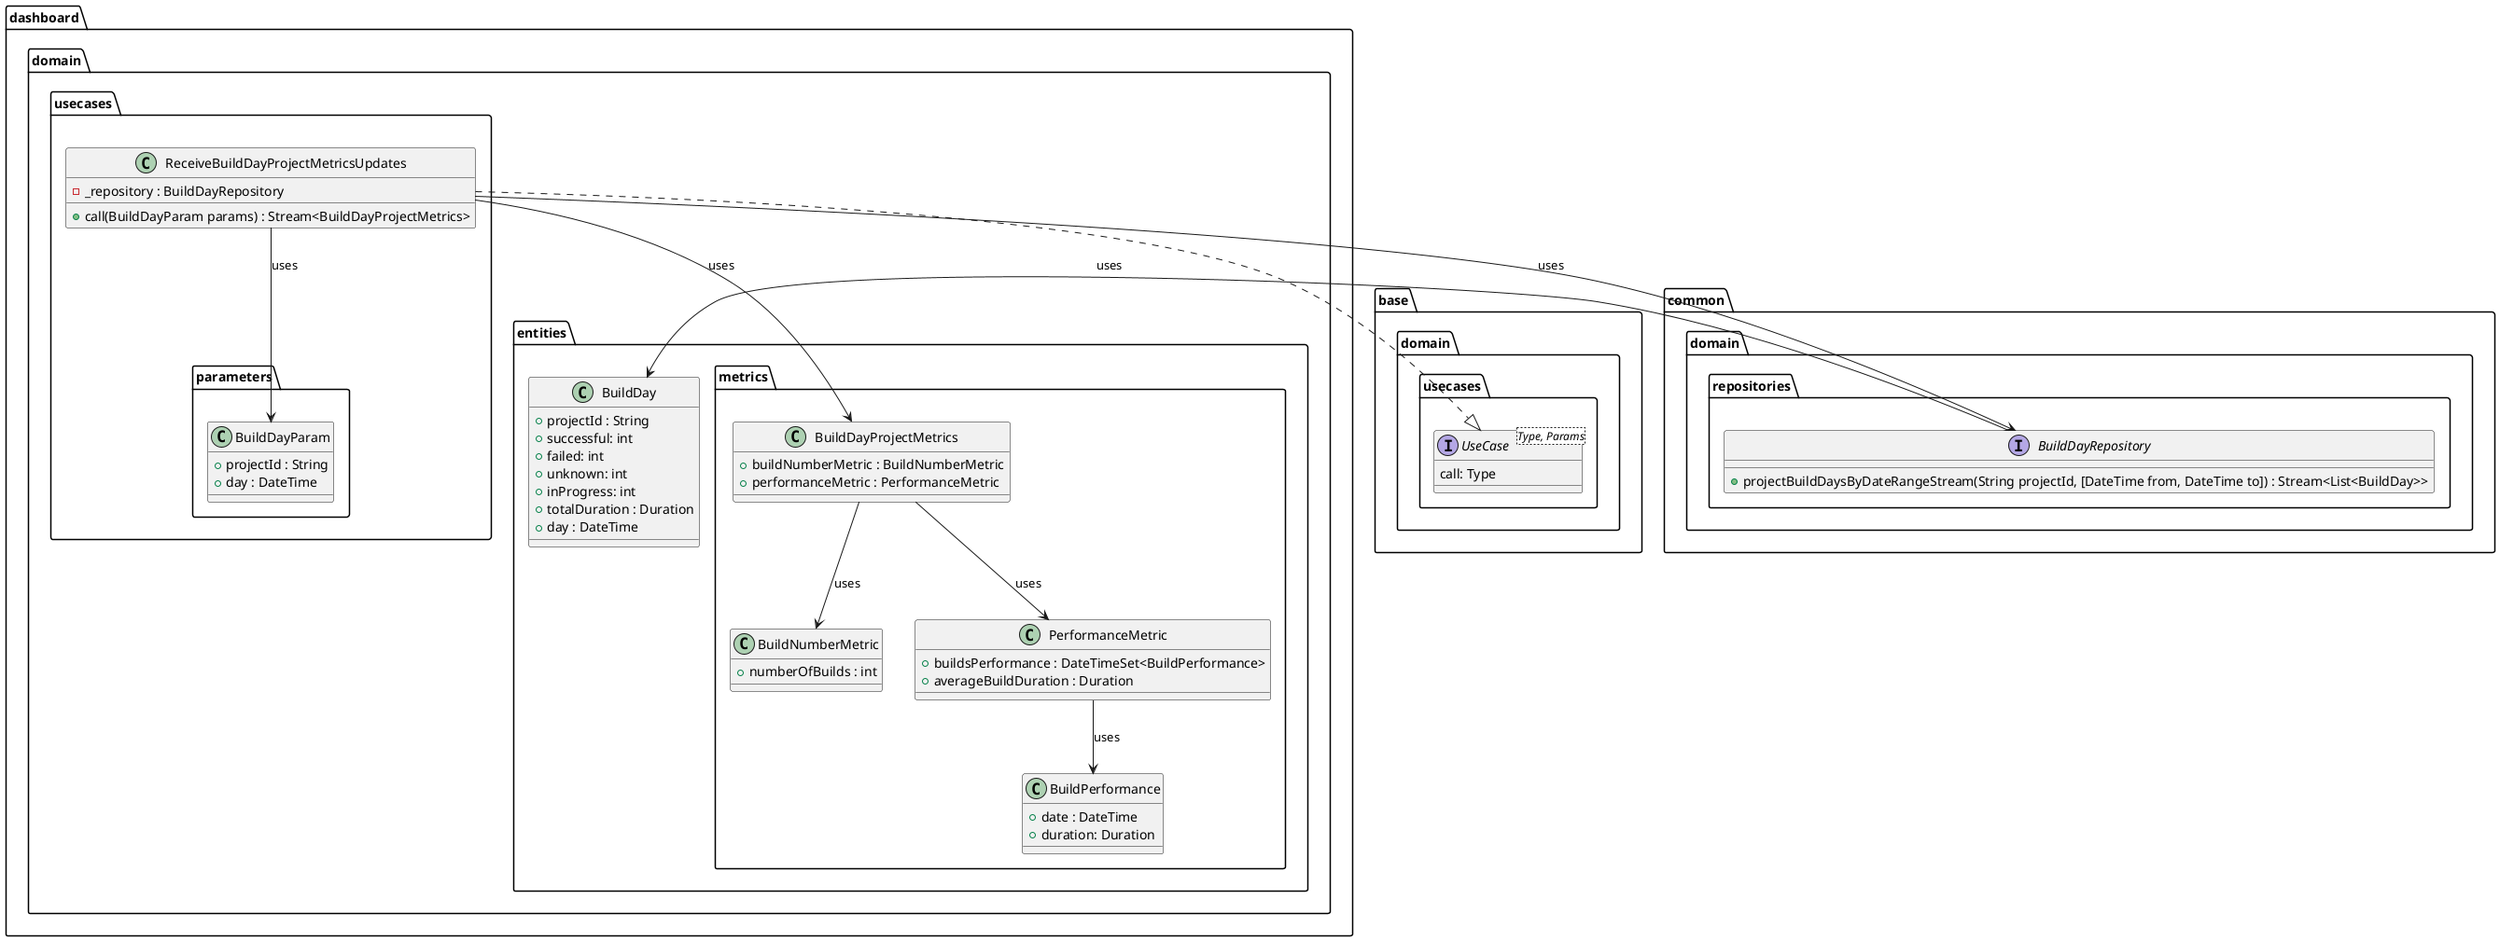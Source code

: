 @startuml build_days_domain_layer_class_diagram

package base.domain.usecases {
    interface UseCase<Type, Params> {
        call: Type
    }
}

package common.domain.repositories {
    interface BuildDayRepository {
        + projectBuildDaysByDateRangeStream(String projectId, [DateTime from, DateTime to]) : Stream<List<BuildDay>>
    } 
}

package dashboard.domain {
    package entities {
        class BuildDay {
            + projectId : String
            + successful: int
            + failed: int
            + unknown: int
            + inProgress: int
            + totalDuration : Duration
            + day : DateTime
        }

        package metrics {
            class BuildNumberMetric {
                + numberOfBuilds : int
            }
            class BuildPerformance {
                    + date : DateTime
                    + duration: Duration
            }
            class PerformanceMetric {
                + buildsPerformance : DateTimeSet<BuildPerformance>
                + averageBuildDuration : Duration
            }
            class BuildDayProjectMetrics {
                + buildNumberMetric : BuildNumberMetric
                + performanceMetric : PerformanceMetric
            }
        }
    }

    package usecases {
        class ReceiveBuildDayProjectMetricsUpdates {
            - _repository : BuildDayRepository
            + call(BuildDayParam params) : Stream<BuildDayProjectMetrics>
        }

        package parameters {
            class BuildDayParam {
                + projectId : String
                + day : DateTime
            }
        }
    }  
}

BuildDayRepository --> BuildDay : uses
ReceiveBuildDayProjectMetricsUpdates ..|> UseCase
ReceiveBuildDayProjectMetricsUpdates --> BuildDayRepository : uses
ReceiveBuildDayProjectMetricsUpdates --> BuildDayParam : uses
ReceiveBuildDayProjectMetricsUpdates --> BuildDayProjectMetrics : uses

BuildDayProjectMetrics --> BuildNumberMetric : uses
BuildDayProjectMetrics --> PerformanceMetric : uses
PerformanceMetric --> BuildPerformance : uses

@enduml
